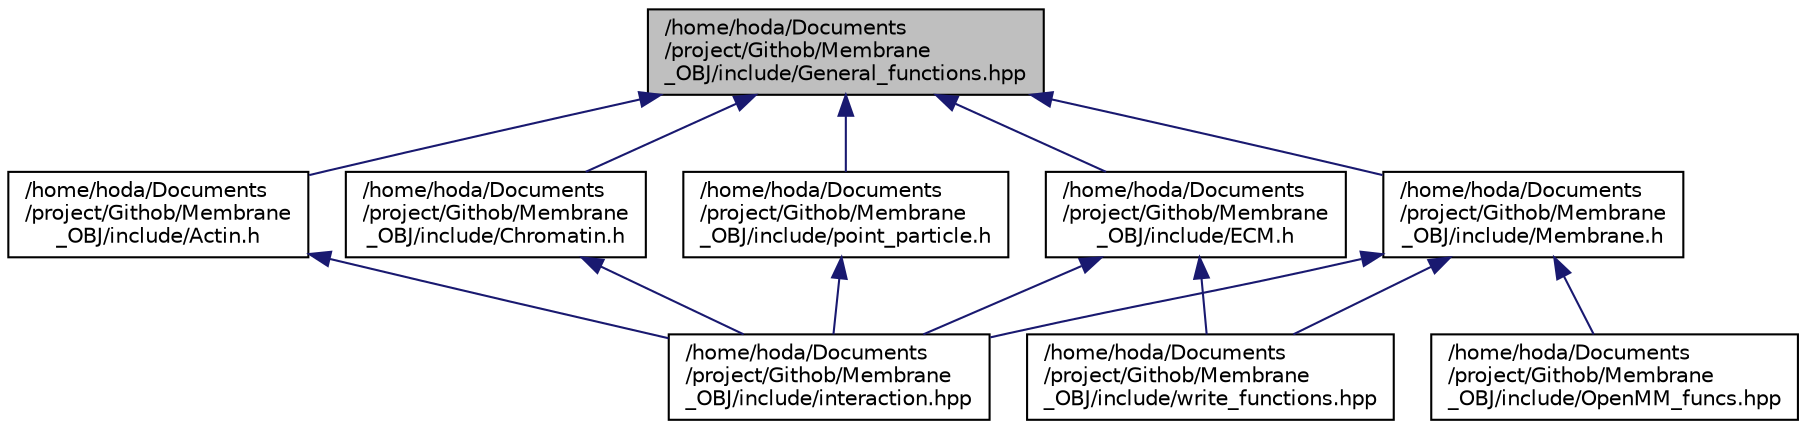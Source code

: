 digraph "/home/hoda/Documents/project/Githob/Membrane_OBJ/include/General_functions.hpp"
{
  edge [fontname="Helvetica",fontsize="10",labelfontname="Helvetica",labelfontsize="10"];
  node [fontname="Helvetica",fontsize="10",shape=record];
  Node1 [label="/home/hoda/Documents\l/project/Githob/Membrane\l_OBJ/include/General_functions.hpp",height=0.2,width=0.4,color="black", fillcolor="grey75", style="filled", fontcolor="black"];
  Node1 -> Node2 [dir="back",color="midnightblue",fontsize="10",style="solid",fontname="Helvetica"];
  Node2 [label="/home/hoda/Documents\l/project/Githob/Membrane\l_OBJ/include/Actin.h",height=0.2,width=0.4,color="black", fillcolor="white", style="filled",URL="$_actin_8h.html"];
  Node2 -> Node3 [dir="back",color="midnightblue",fontsize="10",style="solid",fontname="Helvetica"];
  Node3 [label="/home/hoda/Documents\l/project/Githob/Membrane\l_OBJ/include/interaction.hpp",height=0.2,width=0.4,color="black", fillcolor="white", style="filled",URL="$interaction_8hpp.html"];
  Node1 -> Node4 [dir="back",color="midnightblue",fontsize="10",style="solid",fontname="Helvetica"];
  Node4 [label="/home/hoda/Documents\l/project/Githob/Membrane\l_OBJ/include/Chromatin.h",height=0.2,width=0.4,color="black", fillcolor="white", style="filled",URL="$_chromatin_8h.html"];
  Node4 -> Node3 [dir="back",color="midnightblue",fontsize="10",style="solid",fontname="Helvetica"];
  Node1 -> Node5 [dir="back",color="midnightblue",fontsize="10",style="solid",fontname="Helvetica"];
  Node5 [label="/home/hoda/Documents\l/project/Githob/Membrane\l_OBJ/include/ECM.h",height=0.2,width=0.4,color="black", fillcolor="white", style="filled",URL="$_e_c_m_8h.html"];
  Node5 -> Node3 [dir="back",color="midnightblue",fontsize="10",style="solid",fontname="Helvetica"];
  Node5 -> Node6 [dir="back",color="midnightblue",fontsize="10",style="solid",fontname="Helvetica"];
  Node6 [label="/home/hoda/Documents\l/project/Githob/Membrane\l_OBJ/include/write_functions.hpp",height=0.2,width=0.4,color="black", fillcolor="white", style="filled",URL="$write__functions_8hpp.html"];
  Node1 -> Node7 [dir="back",color="midnightblue",fontsize="10",style="solid",fontname="Helvetica"];
  Node7 [label="/home/hoda/Documents\l/project/Githob/Membrane\l_OBJ/include/Membrane.h",height=0.2,width=0.4,color="black", fillcolor="white", style="filled",URL="$_membrane_8h.html"];
  Node7 -> Node3 [dir="back",color="midnightblue",fontsize="10",style="solid",fontname="Helvetica"];
  Node7 -> Node8 [dir="back",color="midnightblue",fontsize="10",style="solid",fontname="Helvetica"];
  Node8 [label="/home/hoda/Documents\l/project/Githob/Membrane\l_OBJ/include/OpenMM_funcs.hpp",height=0.2,width=0.4,color="black", fillcolor="white", style="filled",URL="$_open_m_m__funcs_8hpp.html"];
  Node7 -> Node6 [dir="back",color="midnightblue",fontsize="10",style="solid",fontname="Helvetica"];
  Node1 -> Node9 [dir="back",color="midnightblue",fontsize="10",style="solid",fontname="Helvetica"];
  Node9 [label="/home/hoda/Documents\l/project/Githob/Membrane\l_OBJ/include/point_particle.h",height=0.2,width=0.4,color="black", fillcolor="white", style="filled",URL="$point__particle_8h.html"];
  Node9 -> Node3 [dir="back",color="midnightblue",fontsize="10",style="solid",fontname="Helvetica"];
}
